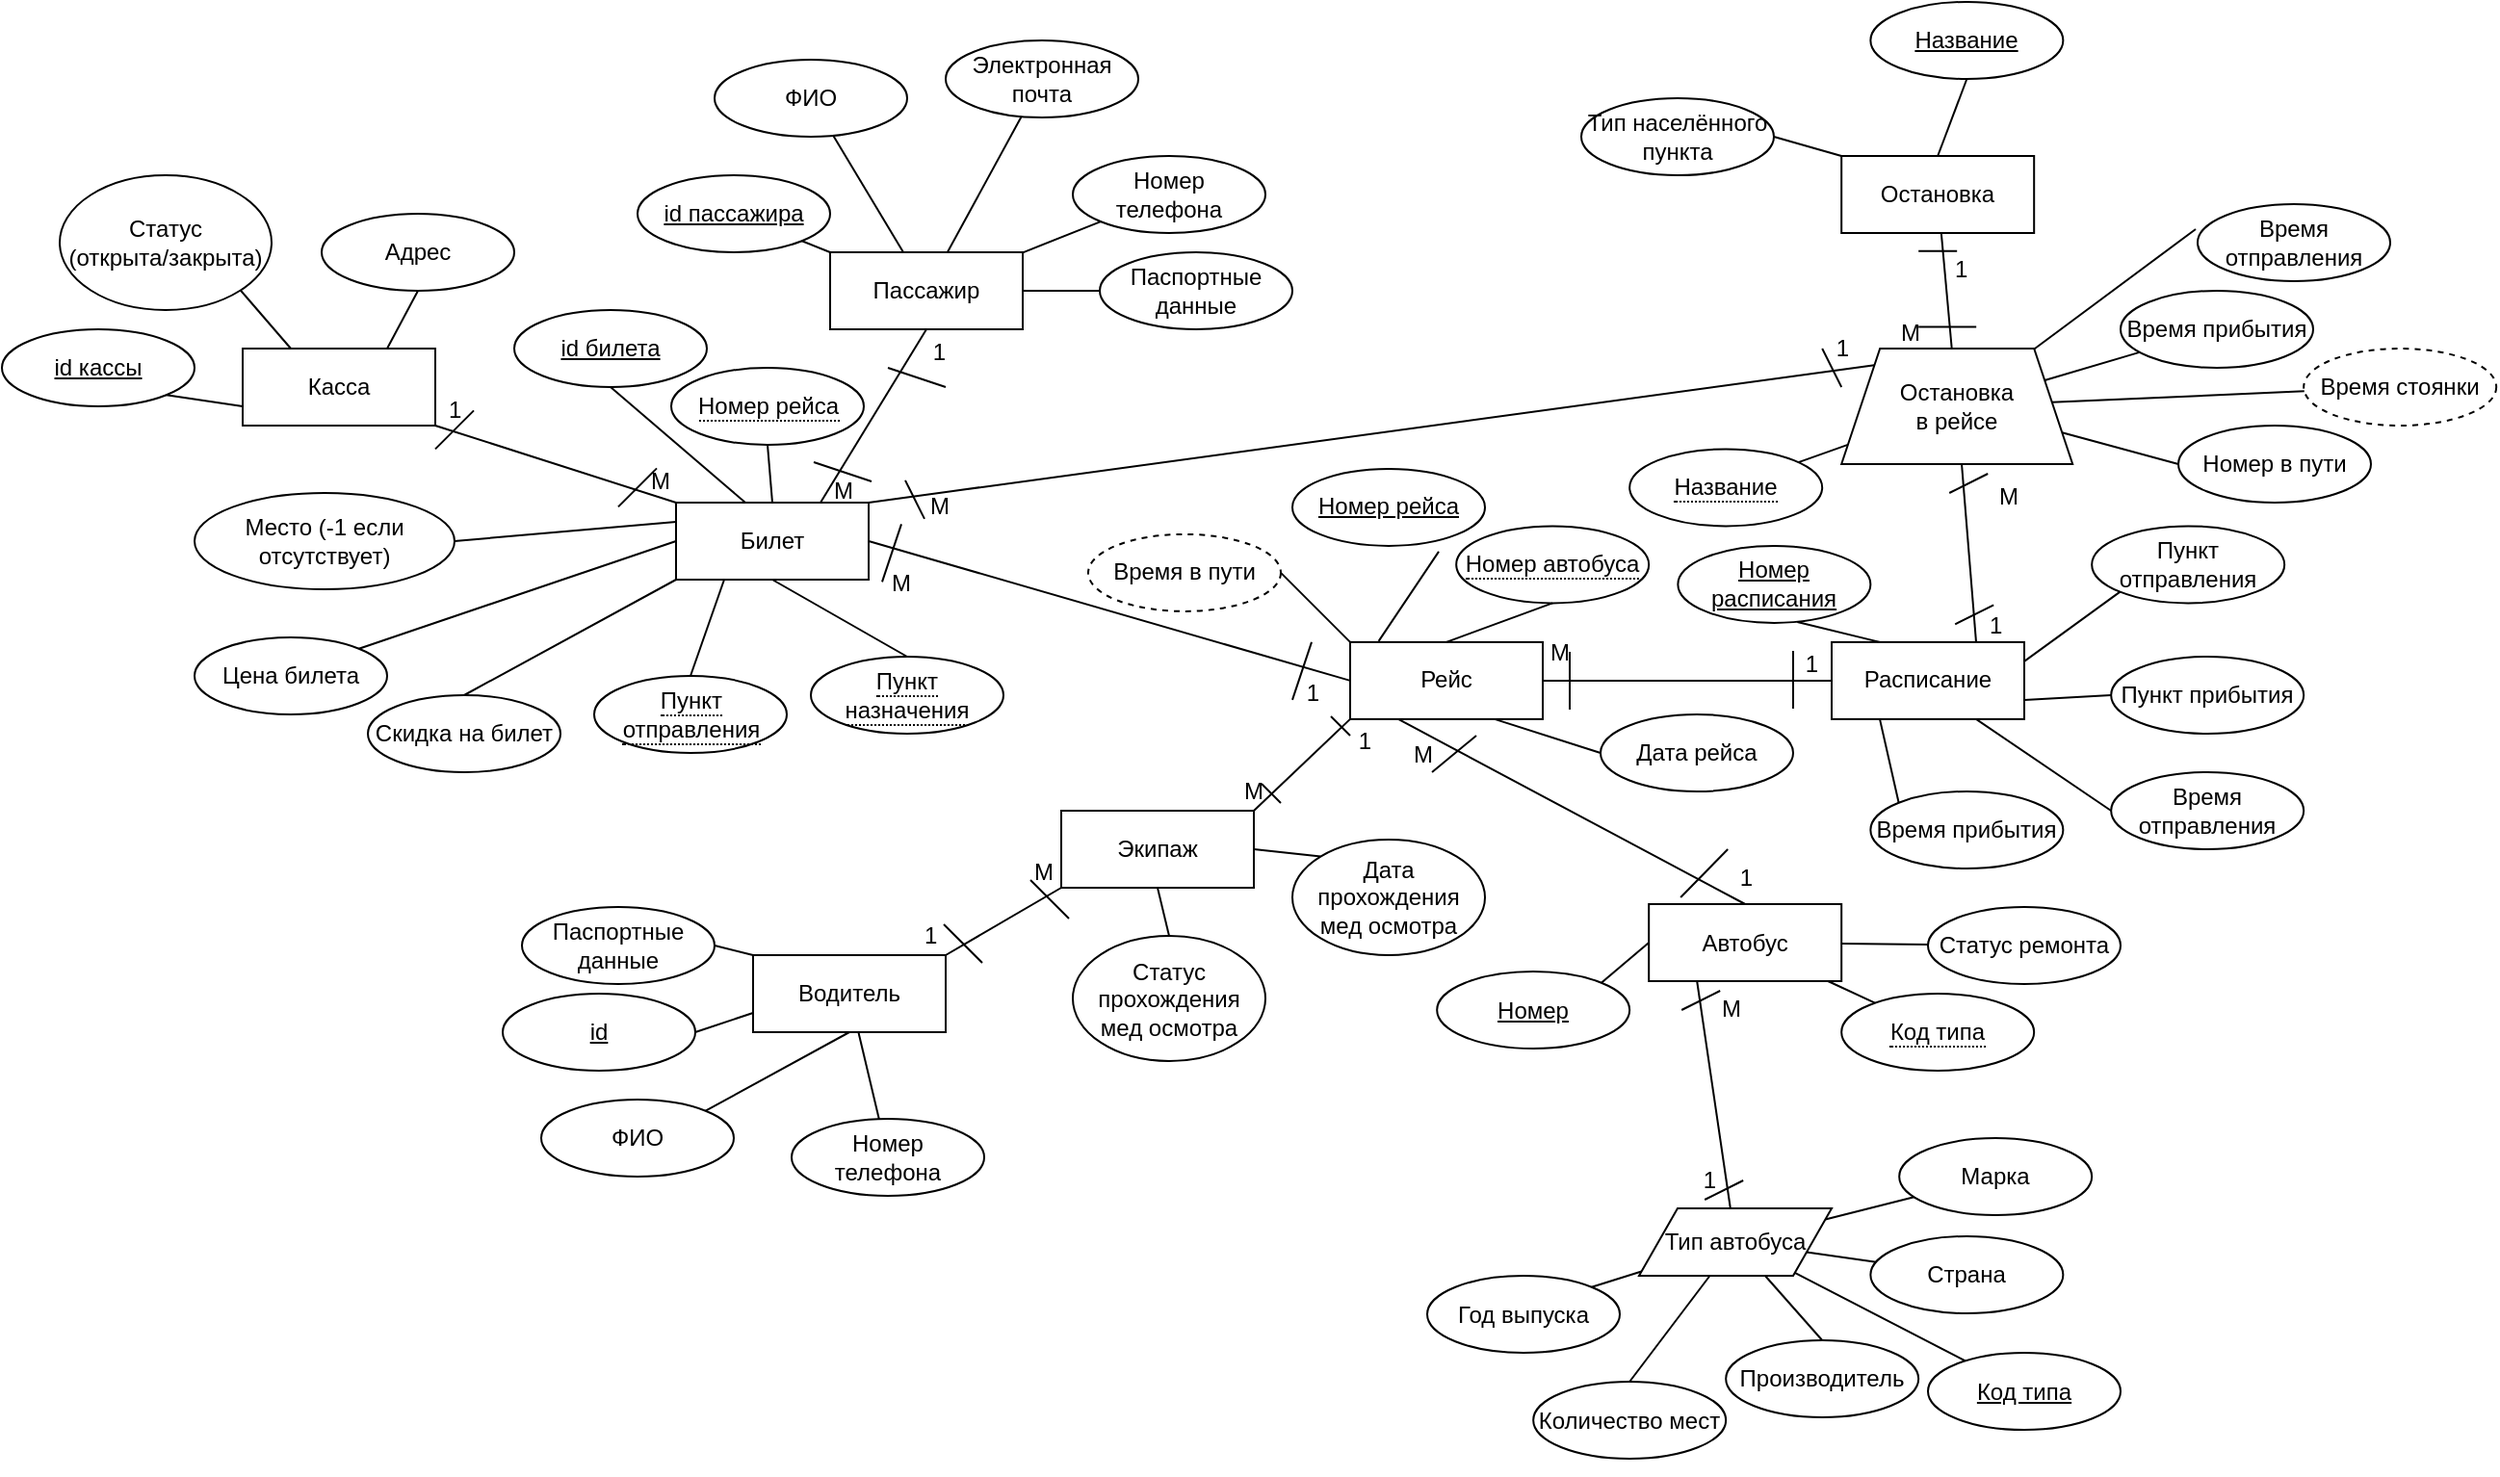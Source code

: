 <mxfile version="21.2.9" type="device">
  <diagram name="Seite-1" id="OzGhBwjPHXEpE4uDQIe7">
    <mxGraphModel dx="4742" dy="796" grid="1" gridSize="10" guides="1" tooltips="1" connect="1" arrows="1" fold="1" page="1" pageScale="1" pageWidth="1654" pageHeight="1169" math="0" shadow="0">
      <root>
        <mxCell id="PjvCAU72n0GWAYcy67eq-0" />
        <mxCell id="PjvCAU72n0GWAYcy67eq-1" parent="PjvCAU72n0GWAYcy67eq-0" />
        <mxCell id="PjvCAU72n0GWAYcy67eq-3" value="Остановка" style="whiteSpace=wrap;html=1;align=center;" parent="PjvCAU72n0GWAYcy67eq-1" vertex="1">
          <mxGeometry x="-2224.91" y="140" width="100" height="40" as="geometry" />
        </mxCell>
        <mxCell id="PjvCAU72n0GWAYcy67eq-4" value="Время прибытия" style="ellipse;whiteSpace=wrap;html=1;align=center;" parent="PjvCAU72n0GWAYcy67eq-1" vertex="1">
          <mxGeometry x="-2080" y="210" width="100" height="40" as="geometry" />
        </mxCell>
        <mxCell id="PjvCAU72n0GWAYcy67eq-5" value="Время отправления" style="ellipse;whiteSpace=wrap;html=1;align=center;" parent="PjvCAU72n0GWAYcy67eq-1" vertex="1">
          <mxGeometry x="-2040" y="165" width="100" height="40" as="geometry" />
        </mxCell>
        <mxCell id="PjvCAU72n0GWAYcy67eq-6" value="Время стоянки" style="ellipse;whiteSpace=wrap;html=1;align=center;dashed=1;" parent="PjvCAU72n0GWAYcy67eq-1" vertex="1">
          <mxGeometry x="-1984.91" y="240" width="100" height="40" as="geometry" />
        </mxCell>
        <mxCell id="PjvCAU72n0GWAYcy67eq-7" value="" style="endArrow=none;html=1;rounded=0;" parent="PjvCAU72n0GWAYcy67eq-1" source="BuwScDIy_j_6rId8vxl3-0" target="PjvCAU72n0GWAYcy67eq-6" edge="1">
          <mxGeometry relative="1" as="geometry">
            <mxPoint x="-1909.73" y="81" as="sourcePoint" />
            <mxPoint x="-1839.73" y="61" as="targetPoint" />
          </mxGeometry>
        </mxCell>
        <mxCell id="PjvCAU72n0GWAYcy67eq-8" value="" style="endArrow=none;html=1;rounded=0;" parent="PjvCAU72n0GWAYcy67eq-1" source="BuwScDIy_j_6rId8vxl3-0" target="PjvCAU72n0GWAYcy67eq-4" edge="1">
          <mxGeometry relative="1" as="geometry">
            <mxPoint x="-2089.73" y="96" as="sourcePoint" />
            <mxPoint x="-1939.73" y="106" as="targetPoint" />
          </mxGeometry>
        </mxCell>
        <mxCell id="PjvCAU72n0GWAYcy67eq-9" value="" style="endArrow=none;html=1;rounded=0;entryX=-0.01;entryY=0.325;entryDx=0;entryDy=0;entryPerimeter=0;" parent="PjvCAU72n0GWAYcy67eq-1" source="BuwScDIy_j_6rId8vxl3-0" target="PjvCAU72n0GWAYcy67eq-5" edge="1">
          <mxGeometry relative="1" as="geometry">
            <mxPoint x="-1979.73" y="41" as="sourcePoint" />
            <mxPoint x="-1819.73" y="41" as="targetPoint" />
          </mxGeometry>
        </mxCell>
        <mxCell id="PjvCAU72n0GWAYcy67eq-10" value="Тип населённого пункта" style="ellipse;whiteSpace=wrap;html=1;align=center;" parent="PjvCAU72n0GWAYcy67eq-1" vertex="1">
          <mxGeometry x="-2360" y="110" width="100" height="40" as="geometry" />
        </mxCell>
        <mxCell id="PjvCAU72n0GWAYcy67eq-11" value="Название" style="ellipse;whiteSpace=wrap;html=1;align=center;fontStyle=4;" parent="PjvCAU72n0GWAYcy67eq-1" vertex="1">
          <mxGeometry x="-2209.82" y="60" width="100" height="40" as="geometry" />
        </mxCell>
        <mxCell id="PjvCAU72n0GWAYcy67eq-12" value="" style="endArrow=none;html=1;rounded=0;exitX=0.5;exitY=1;exitDx=0;exitDy=0;entryX=0.5;entryY=0;entryDx=0;entryDy=0;" parent="PjvCAU72n0GWAYcy67eq-1" source="PjvCAU72n0GWAYcy67eq-11" target="PjvCAU72n0GWAYcy67eq-3" edge="1">
          <mxGeometry relative="1" as="geometry">
            <mxPoint x="-1979.73" y="31" as="sourcePoint" />
            <mxPoint x="-1989.73" y="61" as="targetPoint" />
          </mxGeometry>
        </mxCell>
        <mxCell id="PjvCAU72n0GWAYcy67eq-13" value="" style="endArrow=none;html=1;rounded=0;entryX=1;entryY=0.5;entryDx=0;entryDy=0;exitX=0;exitY=0;exitDx=0;exitDy=0;" parent="PjvCAU72n0GWAYcy67eq-1" source="PjvCAU72n0GWAYcy67eq-3" target="PjvCAU72n0GWAYcy67eq-10" edge="1">
          <mxGeometry relative="1" as="geometry">
            <mxPoint x="-1899.73" y="39" as="sourcePoint" />
            <mxPoint x="-1819.73" y="31" as="targetPoint" />
          </mxGeometry>
        </mxCell>
        <mxCell id="PjvCAU72n0GWAYcy67eq-14" value="Водитель" style="whiteSpace=wrap;html=1;align=center;" parent="PjvCAU72n0GWAYcy67eq-1" vertex="1">
          <mxGeometry x="-2790" y="555" width="100" height="40" as="geometry" />
        </mxCell>
        <mxCell id="PjvCAU72n0GWAYcy67eq-15" value="id" style="ellipse;whiteSpace=wrap;html=1;align=center;fontStyle=4;" parent="PjvCAU72n0GWAYcy67eq-1" vertex="1">
          <mxGeometry x="-2920" y="575" width="100" height="40" as="geometry" />
        </mxCell>
        <mxCell id="PjvCAU72n0GWAYcy67eq-16" value="Паспортные данные" style="ellipse;whiteSpace=wrap;html=1;align=center;" parent="PjvCAU72n0GWAYcy67eq-1" vertex="1">
          <mxGeometry x="-2910" y="530" width="100" height="40" as="geometry" />
        </mxCell>
        <mxCell id="PjvCAU72n0GWAYcy67eq-17" value="" style="endArrow=none;html=1;rounded=0;exitX=0;exitY=0.75;exitDx=0;exitDy=0;entryX=1;entryY=0.5;entryDx=0;entryDy=0;" parent="PjvCAU72n0GWAYcy67eq-1" source="PjvCAU72n0GWAYcy67eq-14" target="PjvCAU72n0GWAYcy67eq-15" edge="1">
          <mxGeometry relative="1" as="geometry">
            <mxPoint x="-2629" y="580" as="sourcePoint" />
            <mxPoint x="-2793.832" y="756.217" as="targetPoint" />
          </mxGeometry>
        </mxCell>
        <mxCell id="PjvCAU72n0GWAYcy67eq-18" value="" style="endArrow=none;html=1;rounded=0;exitX=0;exitY=0;exitDx=0;exitDy=0;entryX=1;entryY=0.5;entryDx=0;entryDy=0;" parent="PjvCAU72n0GWAYcy67eq-1" source="PjvCAU72n0GWAYcy67eq-14" target="PjvCAU72n0GWAYcy67eq-16" edge="1">
          <mxGeometry relative="1" as="geometry">
            <mxPoint x="-2629" y="580" as="sourcePoint" />
            <mxPoint x="-2469" y="580" as="targetPoint" />
          </mxGeometry>
        </mxCell>
        <mxCell id="PjvCAU72n0GWAYcy67eq-19" value="Автобус" style="whiteSpace=wrap;html=1;align=center;" parent="PjvCAU72n0GWAYcy67eq-1" vertex="1">
          <mxGeometry x="-2324.91" y="528.5" width="100" height="40" as="geometry" />
        </mxCell>
        <mxCell id="PjvCAU72n0GWAYcy67eq-20" value="Номер" style="ellipse;whiteSpace=wrap;html=1;align=center;fontStyle=4;" parent="PjvCAU72n0GWAYcy67eq-1" vertex="1">
          <mxGeometry x="-2434.91" y="563.5" width="100" height="40" as="geometry" />
        </mxCell>
        <mxCell id="PjvCAU72n0GWAYcy67eq-22" value="Количество мест" style="ellipse;whiteSpace=wrap;html=1;align=center;" parent="PjvCAU72n0GWAYcy67eq-1" vertex="1">
          <mxGeometry x="-2384.91" y="776.5" width="100" height="40" as="geometry" />
        </mxCell>
        <mxCell id="PjvCAU72n0GWAYcy67eq-23" value="Производитель" style="ellipse;whiteSpace=wrap;html=1;align=center;" parent="PjvCAU72n0GWAYcy67eq-1" vertex="1">
          <mxGeometry x="-2284.91" y="755" width="100" height="40" as="geometry" />
        </mxCell>
        <mxCell id="PjvCAU72n0GWAYcy67eq-24" value="Страна" style="ellipse;whiteSpace=wrap;html=1;align=center;" parent="PjvCAU72n0GWAYcy67eq-1" vertex="1">
          <mxGeometry x="-2209.82" y="701" width="100" height="40" as="geometry" />
        </mxCell>
        <mxCell id="PjvCAU72n0GWAYcy67eq-25" value="Год выпуска" style="ellipse;whiteSpace=wrap;html=1;align=center;" parent="PjvCAU72n0GWAYcy67eq-1" vertex="1">
          <mxGeometry x="-2440" y="721.5" width="100" height="40" as="geometry" />
        </mxCell>
        <mxCell id="PjvCAU72n0GWAYcy67eq-26" value="" style="endArrow=none;html=1;rounded=0;entryX=1;entryY=0;entryDx=0;entryDy=0;" parent="PjvCAU72n0GWAYcy67eq-1" source="BuwScDIy_j_6rId8vxl3-11" target="PjvCAU72n0GWAYcy67eq-25" edge="1">
          <mxGeometry relative="1" as="geometry">
            <mxPoint x="-2074.5" y="408.6" as="sourcePoint" />
            <mxPoint x="-1914.5" y="408.6" as="targetPoint" />
          </mxGeometry>
        </mxCell>
        <mxCell id="PjvCAU72n0GWAYcy67eq-27" value="" style="endArrow=none;html=1;rounded=0;exitX=1;exitY=0;exitDx=0;exitDy=0;entryX=0;entryY=0.5;entryDx=0;entryDy=0;" parent="PjvCAU72n0GWAYcy67eq-1" source="PjvCAU72n0GWAYcy67eq-20" target="PjvCAU72n0GWAYcy67eq-19" edge="1">
          <mxGeometry relative="1" as="geometry">
            <mxPoint x="-2229.41" y="412.1" as="sourcePoint" />
            <mxPoint x="-2069.41" y="412.1" as="targetPoint" />
          </mxGeometry>
        </mxCell>
        <mxCell id="PjvCAU72n0GWAYcy67eq-28" value="" style="endArrow=none;html=1;rounded=0;" parent="PjvCAU72n0GWAYcy67eq-1" source="BuwScDIy_j_6rId8vxl3-11" target="PjvCAU72n0GWAYcy67eq-24" edge="1">
          <mxGeometry relative="1" as="geometry">
            <mxPoint x="-2074.5" y="408.6" as="sourcePoint" />
            <mxPoint x="-1914.5" y="408.6" as="targetPoint" />
          </mxGeometry>
        </mxCell>
        <mxCell id="PjvCAU72n0GWAYcy67eq-30" value="" style="endArrow=none;html=1;rounded=0;entryX=0.5;entryY=0;entryDx=0;entryDy=0;" parent="PjvCAU72n0GWAYcy67eq-1" source="BuwScDIy_j_6rId8vxl3-11" target="PjvCAU72n0GWAYcy67eq-22" edge="1">
          <mxGeometry relative="1" as="geometry">
            <mxPoint x="-2074.5" y="408.6" as="sourcePoint" />
            <mxPoint x="-1914.5" y="408.6" as="targetPoint" />
          </mxGeometry>
        </mxCell>
        <mxCell id="PjvCAU72n0GWAYcy67eq-31" value="" style="endArrow=none;html=1;rounded=0;exitX=0.5;exitY=0;exitDx=0;exitDy=0;" parent="PjvCAU72n0GWAYcy67eq-1" source="PjvCAU72n0GWAYcy67eq-23" target="BuwScDIy_j_6rId8vxl3-11" edge="1">
          <mxGeometry relative="1" as="geometry">
            <mxPoint x="-2074.5" y="408.6" as="sourcePoint" />
            <mxPoint x="-1914.5" y="408.6" as="targetPoint" />
          </mxGeometry>
        </mxCell>
        <mxCell id="PjvCAU72n0GWAYcy67eq-32" value="Касса" style="whiteSpace=wrap;html=1;align=center;" parent="PjvCAU72n0GWAYcy67eq-1" vertex="1">
          <mxGeometry x="-3055" y="240" width="100" height="40" as="geometry" />
        </mxCell>
        <mxCell id="PjvCAU72n0GWAYcy67eq-33" value="Пассажир" style="whiteSpace=wrap;html=1;align=center;" parent="PjvCAU72n0GWAYcy67eq-1" vertex="1">
          <mxGeometry x="-2750" y="190" width="100" height="40" as="geometry" />
        </mxCell>
        <mxCell id="PjvCAU72n0GWAYcy67eq-34" value="Место (-1 если отсутствует)" style="ellipse;whiteSpace=wrap;html=1;align=center;" parent="PjvCAU72n0GWAYcy67eq-1" vertex="1">
          <mxGeometry x="-3080" y="315" width="135" height="50" as="geometry" />
        </mxCell>
        <mxCell id="PjvCAU72n0GWAYcy67eq-35" value="Билет" style="whiteSpace=wrap;html=1;align=center;" parent="PjvCAU72n0GWAYcy67eq-1" vertex="1">
          <mxGeometry x="-2830" y="320" width="100" height="40" as="geometry" />
        </mxCell>
        <mxCell id="PjvCAU72n0GWAYcy67eq-36" value="" style="endArrow=none;html=1;rounded=0;exitX=1;exitY=0.5;exitDx=0;exitDy=0;entryX=0;entryY=0.25;entryDx=0;entryDy=0;" parent="PjvCAU72n0GWAYcy67eq-1" source="PjvCAU72n0GWAYcy67eq-34" target="PjvCAU72n0GWAYcy67eq-35" edge="1">
          <mxGeometry relative="1" as="geometry">
            <mxPoint x="-2740" y="310" as="sourcePoint" />
            <mxPoint x="-2580" y="310" as="targetPoint" />
          </mxGeometry>
        </mxCell>
        <mxCell id="PjvCAU72n0GWAYcy67eq-37" value="" style="endArrow=none;html=1;rounded=0;exitX=1;exitY=0;exitDx=0;exitDy=0;entryX=0;entryY=0.5;entryDx=0;entryDy=0;" parent="PjvCAU72n0GWAYcy67eq-1" source="PjvCAU72n0GWAYcy67eq-92" target="PjvCAU72n0GWAYcy67eq-35" edge="1">
          <mxGeometry relative="1" as="geometry">
            <mxPoint x="-2960" y="390" as="sourcePoint" />
            <mxPoint x="-2850" y="360" as="targetPoint" />
          </mxGeometry>
        </mxCell>
        <mxCell id="PjvCAU72n0GWAYcy67eq-40" value="" style="endArrow=none;html=1;rounded=0;exitX=0.5;exitY=0;exitDx=0;exitDy=0;entryX=0.25;entryY=1;entryDx=0;entryDy=0;" parent="PjvCAU72n0GWAYcy67eq-1" source="X4wnV5kDYnMF4TfQep7v-39" target="PjvCAU72n0GWAYcy67eq-35" edge="1">
          <mxGeometry relative="1" as="geometry">
            <mxPoint x="-2810" y="390" as="sourcePoint" />
            <mxPoint x="-2580" y="300" as="targetPoint" />
          </mxGeometry>
        </mxCell>
        <mxCell id="PjvCAU72n0GWAYcy67eq-41" value="" style="endArrow=none;html=1;rounded=0;exitX=0.5;exitY=1;exitDx=0;exitDy=0;entryX=0.5;entryY=0;entryDx=0;entryDy=0;" parent="PjvCAU72n0GWAYcy67eq-1" source="PjvCAU72n0GWAYcy67eq-35" target="X4wnV5kDYnMF4TfQep7v-38" edge="1">
          <mxGeometry relative="1" as="geometry">
            <mxPoint x="-2740" y="300" as="sourcePoint" />
            <mxPoint x="-2740" y="430" as="targetPoint" />
          </mxGeometry>
        </mxCell>
        <mxCell id="PjvCAU72n0GWAYcy67eq-42" value="&lt;span style=&quot;border-bottom: 1px dotted&quot;&gt;Номер рейса&lt;/span&gt;" style="ellipse;whiteSpace=wrap;html=1;align=center;" parent="PjvCAU72n0GWAYcy67eq-1" vertex="1">
          <mxGeometry x="-2832.5" y="250" width="100" height="40" as="geometry" />
        </mxCell>
        <mxCell id="PjvCAU72n0GWAYcy67eq-43" value="" style="endArrow=none;html=1;rounded=0;exitX=0.5;exitY=1;exitDx=0;exitDy=0;entryX=0.5;entryY=0;entryDx=0;entryDy=0;" parent="PjvCAU72n0GWAYcy67eq-1" source="PjvCAU72n0GWAYcy67eq-42" target="PjvCAU72n0GWAYcy67eq-35" edge="1">
          <mxGeometry relative="1" as="geometry">
            <mxPoint x="-2740" y="300" as="sourcePoint" />
            <mxPoint x="-2580" y="300" as="targetPoint" />
          </mxGeometry>
        </mxCell>
        <mxCell id="PjvCAU72n0GWAYcy67eq-44" value="id билета" style="ellipse;whiteSpace=wrap;html=1;align=center;fontStyle=4;" parent="PjvCAU72n0GWAYcy67eq-1" vertex="1">
          <mxGeometry x="-2914" y="220" width="100" height="40" as="geometry" />
        </mxCell>
        <mxCell id="PjvCAU72n0GWAYcy67eq-45" value="" style="endArrow=none;html=1;rounded=0;exitX=0.5;exitY=1;exitDx=0;exitDy=0;entryX=0.36;entryY=0;entryDx=0;entryDy=0;entryPerimeter=0;" parent="PjvCAU72n0GWAYcy67eq-1" source="PjvCAU72n0GWAYcy67eq-44" target="PjvCAU72n0GWAYcy67eq-35" edge="1">
          <mxGeometry relative="1" as="geometry">
            <mxPoint x="-2740" y="300" as="sourcePoint" />
            <mxPoint x="-2580" y="300" as="targetPoint" />
          </mxGeometry>
        </mxCell>
        <mxCell id="PjvCAU72n0GWAYcy67eq-46" value="ФИО" style="ellipse;whiteSpace=wrap;html=1;align=center;" parent="PjvCAU72n0GWAYcy67eq-1" vertex="1">
          <mxGeometry x="-2810" y="90" width="100" height="40" as="geometry" />
        </mxCell>
        <mxCell id="PjvCAU72n0GWAYcy67eq-47" value="Паспортные данные" style="ellipse;whiteSpace=wrap;html=1;align=center;" parent="PjvCAU72n0GWAYcy67eq-1" vertex="1">
          <mxGeometry x="-2610" y="190" width="100" height="40" as="geometry" />
        </mxCell>
        <mxCell id="PjvCAU72n0GWAYcy67eq-48" value="" style="endArrow=none;html=1;rounded=0;" parent="PjvCAU72n0GWAYcy67eq-1" source="PjvCAU72n0GWAYcy67eq-46" target="PjvCAU72n0GWAYcy67eq-33" edge="1">
          <mxGeometry relative="1" as="geometry">
            <mxPoint x="-2592.5" y="340" as="sourcePoint" />
            <mxPoint x="-2432.5" y="340" as="targetPoint" />
          </mxGeometry>
        </mxCell>
        <mxCell id="PjvCAU72n0GWAYcy67eq-49" value="" style="endArrow=none;html=1;rounded=0;" parent="PjvCAU72n0GWAYcy67eq-1" source="PjvCAU72n0GWAYcy67eq-47" target="PjvCAU72n0GWAYcy67eq-33" edge="1">
          <mxGeometry relative="1" as="geometry">
            <mxPoint x="-2632.5" y="170" as="sourcePoint" />
            <mxPoint x="-2472.5" y="170" as="targetPoint" />
          </mxGeometry>
        </mxCell>
        <mxCell id="PjvCAU72n0GWAYcy67eq-50" value="" style="endArrow=none;html=1;rounded=0;" parent="PjvCAU72n0GWAYcy67eq-1" source="PjvCAU72n0GWAYcy67eq-51" target="PjvCAU72n0GWAYcy67eq-33" edge="1">
          <mxGeometry relative="1" as="geometry">
            <mxPoint x="-2642.5" y="40" as="sourcePoint" />
            <mxPoint x="-2482.5" y="40" as="targetPoint" />
          </mxGeometry>
        </mxCell>
        <mxCell id="PjvCAU72n0GWAYcy67eq-51" value="id пассажира" style="ellipse;whiteSpace=wrap;html=1;align=center;fontStyle=4;" parent="PjvCAU72n0GWAYcy67eq-1" vertex="1">
          <mxGeometry x="-2850" y="150" width="100" height="40" as="geometry" />
        </mxCell>
        <mxCell id="PjvCAU72n0GWAYcy67eq-52" value="id кассы" style="ellipse;whiteSpace=wrap;html=1;align=center;fontStyle=4;" parent="PjvCAU72n0GWAYcy67eq-1" vertex="1">
          <mxGeometry x="-3180" y="230" width="100" height="40" as="geometry" />
        </mxCell>
        <mxCell id="PjvCAU72n0GWAYcy67eq-53" value="Адрес" style="ellipse;whiteSpace=wrap;html=1;align=center;" parent="PjvCAU72n0GWAYcy67eq-1" vertex="1">
          <mxGeometry x="-3014" y="170" width="100" height="40" as="geometry" />
        </mxCell>
        <mxCell id="PjvCAU72n0GWAYcy67eq-54" value="" style="endArrow=none;html=1;rounded=0;entryX=0;entryY=0.75;entryDx=0;entryDy=0;exitX=1;exitY=1;exitDx=0;exitDy=0;" parent="PjvCAU72n0GWAYcy67eq-1" source="PjvCAU72n0GWAYcy67eq-52" target="PjvCAU72n0GWAYcy67eq-32" edge="1">
          <mxGeometry relative="1" as="geometry">
            <mxPoint x="-3370" y="370" as="sourcePoint" />
            <mxPoint x="-3210" y="370" as="targetPoint" />
          </mxGeometry>
        </mxCell>
        <mxCell id="PjvCAU72n0GWAYcy67eq-55" value="" style="endArrow=none;html=1;rounded=0;exitX=0.5;exitY=1;exitDx=0;exitDy=0;entryX=0.75;entryY=0;entryDx=0;entryDy=0;" parent="PjvCAU72n0GWAYcy67eq-1" source="PjvCAU72n0GWAYcy67eq-53" target="PjvCAU72n0GWAYcy67eq-32" edge="1">
          <mxGeometry relative="1" as="geometry">
            <mxPoint x="-3370" y="370" as="sourcePoint" />
            <mxPoint x="-3210" y="370" as="targetPoint" />
          </mxGeometry>
        </mxCell>
        <mxCell id="PjvCAU72n0GWAYcy67eq-56" value="Рейс" style="whiteSpace=wrap;html=1;align=center;" parent="PjvCAU72n0GWAYcy67eq-1" vertex="1">
          <mxGeometry x="-2480" y="392.44" width="100" height="40" as="geometry" />
        </mxCell>
        <mxCell id="PjvCAU72n0GWAYcy67eq-57" value="Номер рейса" style="ellipse;whiteSpace=wrap;html=1;align=center;fontStyle=4;" parent="PjvCAU72n0GWAYcy67eq-1" vertex="1">
          <mxGeometry x="-2510" y="302.44" width="100" height="40" as="geometry" />
        </mxCell>
        <mxCell id="PjvCAU72n0GWAYcy67eq-58" value="&lt;span style=&quot;border-bottom: 1px dotted&quot;&gt;Номер автобуса&lt;/span&gt;" style="ellipse;whiteSpace=wrap;html=1;align=center;" parent="PjvCAU72n0GWAYcy67eq-1" vertex="1">
          <mxGeometry x="-2424.91" y="332.19" width="100" height="40" as="geometry" />
        </mxCell>
        <mxCell id="PjvCAU72n0GWAYcy67eq-66" value="Время в пути" style="ellipse;whiteSpace=wrap;html=1;align=center;dashed=1;" parent="PjvCAU72n0GWAYcy67eq-1" vertex="1">
          <mxGeometry x="-2616" y="336.44" width="100" height="40" as="geometry" />
        </mxCell>
        <mxCell id="PjvCAU72n0GWAYcy67eq-67" value="" style="endArrow=none;html=1;rounded=0;entryX=0;entryY=0;entryDx=0;entryDy=0;exitX=1;exitY=0.5;exitDx=0;exitDy=0;" parent="PjvCAU72n0GWAYcy67eq-1" source="PjvCAU72n0GWAYcy67eq-66" target="PjvCAU72n0GWAYcy67eq-56" edge="1">
          <mxGeometry relative="1" as="geometry">
            <mxPoint x="-2570" y="442.44" as="sourcePoint" />
            <mxPoint x="-2410" y="442.44" as="targetPoint" />
          </mxGeometry>
        </mxCell>
        <mxCell id="PjvCAU72n0GWAYcy67eq-68" value="" style="endArrow=none;html=1;rounded=0;exitX=0.76;exitY=1.075;exitDx=0;exitDy=0;exitPerimeter=0;entryX=0.148;entryY=-0.012;entryDx=0;entryDy=0;entryPerimeter=0;" parent="PjvCAU72n0GWAYcy67eq-1" source="PjvCAU72n0GWAYcy67eq-57" target="PjvCAU72n0GWAYcy67eq-56" edge="1">
          <mxGeometry relative="1" as="geometry">
            <mxPoint x="-2570" y="442.44" as="sourcePoint" />
            <mxPoint x="-2480" y="392.44" as="targetPoint" />
          </mxGeometry>
        </mxCell>
        <mxCell id="PjvCAU72n0GWAYcy67eq-69" value="" style="endArrow=none;html=1;rounded=0;entryX=0.5;entryY=1;entryDx=0;entryDy=0;exitX=0.5;exitY=0;exitDx=0;exitDy=0;" parent="PjvCAU72n0GWAYcy67eq-1" source="PjvCAU72n0GWAYcy67eq-56" target="PjvCAU72n0GWAYcy67eq-58" edge="1">
          <mxGeometry relative="1" as="geometry">
            <mxPoint x="-2390" y="382.44" as="sourcePoint" />
            <mxPoint x="-2410" y="442.44" as="targetPoint" />
          </mxGeometry>
        </mxCell>
        <mxCell id="PjvCAU72n0GWAYcy67eq-77" value="" style="endArrow=none;html=1;rounded=0;exitX=0.75;exitY=0;exitDx=0;exitDy=0;entryX=0.5;entryY=1;entryDx=0;entryDy=0;" parent="PjvCAU72n0GWAYcy67eq-1" source="PjvCAU72n0GWAYcy67eq-35" target="PjvCAU72n0GWAYcy67eq-33" edge="1">
          <mxGeometry relative="1" as="geometry">
            <mxPoint x="-2690" y="360" as="sourcePoint" />
            <mxPoint x="-2660" y="270" as="targetPoint" />
          </mxGeometry>
        </mxCell>
        <mxCell id="PjvCAU72n0GWAYcy67eq-78" value="M" style="resizable=0;html=1;whiteSpace=wrap;align=left;verticalAlign=bottom;" parent="PjvCAU72n0GWAYcy67eq-77" connectable="0" vertex="1">
          <mxGeometry x="-1" relative="1" as="geometry">
            <mxPoint x="5" y="2" as="offset" />
          </mxGeometry>
        </mxCell>
        <mxCell id="PjvCAU72n0GWAYcy67eq-79" value="1" style="resizable=0;html=1;whiteSpace=wrap;align=right;verticalAlign=bottom;" parent="PjvCAU72n0GWAYcy67eq-77" connectable="0" vertex="1">
          <mxGeometry x="1" relative="1" as="geometry">
            <mxPoint x="11" y="21" as="offset" />
          </mxGeometry>
        </mxCell>
        <mxCell id="PjvCAU72n0GWAYcy67eq-80" value="" style="endArrow=none;html=1;rounded=0;" parent="PjvCAU72n0GWAYcy67eq-1" edge="1">
          <mxGeometry relative="1" as="geometry">
            <mxPoint x="-2720" y="250" as="sourcePoint" />
            <mxPoint x="-2690" y="260" as="targetPoint" />
          </mxGeometry>
        </mxCell>
        <mxCell id="PjvCAU72n0GWAYcy67eq-81" value="" style="endArrow=none;html=1;rounded=0;" parent="PjvCAU72n0GWAYcy67eq-1" edge="1">
          <mxGeometry relative="1" as="geometry">
            <mxPoint x="-2758.5" y="299" as="sourcePoint" />
            <mxPoint x="-2728.5" y="309" as="targetPoint" />
          </mxGeometry>
        </mxCell>
        <mxCell id="PjvCAU72n0GWAYcy67eq-82" value="" style="endArrow=none;html=1;rounded=0;entryX=0;entryY=0.5;entryDx=0;entryDy=0;exitX=1;exitY=0.5;exitDx=0;exitDy=0;" parent="PjvCAU72n0GWAYcy67eq-1" source="PjvCAU72n0GWAYcy67eq-35" target="PjvCAU72n0GWAYcy67eq-56" edge="1">
          <mxGeometry relative="1" as="geometry">
            <mxPoint x="-2580" y="410" as="sourcePoint" />
            <mxPoint x="-2420" y="410" as="targetPoint" />
          </mxGeometry>
        </mxCell>
        <mxCell id="PjvCAU72n0GWAYcy67eq-83" value="M" style="resizable=0;html=1;whiteSpace=wrap;align=left;verticalAlign=bottom;" parent="PjvCAU72n0GWAYcy67eq-82" connectable="0" vertex="1">
          <mxGeometry x="-1" relative="1" as="geometry">
            <mxPoint x="10" y="30" as="offset" />
          </mxGeometry>
        </mxCell>
        <mxCell id="PjvCAU72n0GWAYcy67eq-84" value="1" style="resizable=0;html=1;whiteSpace=wrap;align=right;verticalAlign=bottom;" parent="PjvCAU72n0GWAYcy67eq-82" connectable="0" vertex="1">
          <mxGeometry x="1" relative="1" as="geometry">
            <mxPoint x="-15" y="15" as="offset" />
          </mxGeometry>
        </mxCell>
        <mxCell id="PjvCAU72n0GWAYcy67eq-85" value="" style="endArrow=none;html=1;rounded=0;" parent="PjvCAU72n0GWAYcy67eq-1" edge="1">
          <mxGeometry relative="1" as="geometry">
            <mxPoint x="-2723" y="361.19" as="sourcePoint" />
            <mxPoint x="-2713" y="331.19" as="targetPoint" />
          </mxGeometry>
        </mxCell>
        <mxCell id="PjvCAU72n0GWAYcy67eq-86" value="" style="endArrow=none;html=1;rounded=0;" parent="PjvCAU72n0GWAYcy67eq-1" edge="1">
          <mxGeometry relative="1" as="geometry">
            <mxPoint x="-2510" y="422.44" as="sourcePoint" />
            <mxPoint x="-2500" y="392.44" as="targetPoint" />
          </mxGeometry>
        </mxCell>
        <mxCell id="PjvCAU72n0GWAYcy67eq-87" value="" style="endArrow=none;html=1;rounded=0;exitX=1;exitY=1;exitDx=0;exitDy=0;entryX=0;entryY=0;entryDx=0;entryDy=0;" parent="PjvCAU72n0GWAYcy67eq-1" source="PjvCAU72n0GWAYcy67eq-32" target="PjvCAU72n0GWAYcy67eq-35" edge="1">
          <mxGeometry relative="1" as="geometry">
            <mxPoint x="-2660" y="420" as="sourcePoint" />
            <mxPoint x="-2870" y="300" as="targetPoint" />
          </mxGeometry>
        </mxCell>
        <mxCell id="PjvCAU72n0GWAYcy67eq-88" value="1" style="resizable=0;html=1;whiteSpace=wrap;align=left;verticalAlign=bottom;" parent="PjvCAU72n0GWAYcy67eq-87" connectable="0" vertex="1">
          <mxGeometry x="-1" relative="1" as="geometry">
            <mxPoint x="5" as="offset" />
          </mxGeometry>
        </mxCell>
        <mxCell id="PjvCAU72n0GWAYcy67eq-89" value="M" style="resizable=0;html=1;whiteSpace=wrap;align=right;verticalAlign=bottom;" parent="PjvCAU72n0GWAYcy67eq-87" connectable="0" vertex="1">
          <mxGeometry x="1" relative="1" as="geometry">
            <mxPoint x="-1" y="-2" as="offset" />
          </mxGeometry>
        </mxCell>
        <mxCell id="PjvCAU72n0GWAYcy67eq-90" value="" style="endArrow=none;html=1;rounded=0;" parent="PjvCAU72n0GWAYcy67eq-1" edge="1">
          <mxGeometry relative="1" as="geometry">
            <mxPoint x="-2955" y="292.19" as="sourcePoint" />
            <mxPoint x="-2935" y="272.19" as="targetPoint" />
          </mxGeometry>
        </mxCell>
        <mxCell id="PjvCAU72n0GWAYcy67eq-91" value="" style="endArrow=none;html=1;rounded=0;" parent="PjvCAU72n0GWAYcy67eq-1" edge="1">
          <mxGeometry relative="1" as="geometry">
            <mxPoint x="-2860" y="322.19" as="sourcePoint" />
            <mxPoint x="-2840" y="302.19" as="targetPoint" />
          </mxGeometry>
        </mxCell>
        <mxCell id="PjvCAU72n0GWAYcy67eq-92" value="Цена билета" style="ellipse;whiteSpace=wrap;html=1;align=center;" parent="PjvCAU72n0GWAYcy67eq-1" vertex="1">
          <mxGeometry x="-3080" y="390" width="100" height="40" as="geometry" />
        </mxCell>
        <mxCell id="PjvCAU72n0GWAYcy67eq-93" value="Скидка на билет" style="ellipse;whiteSpace=wrap;html=1;align=center;" parent="PjvCAU72n0GWAYcy67eq-1" vertex="1">
          <mxGeometry x="-2990" y="420" width="100" height="40" as="geometry" />
        </mxCell>
        <mxCell id="PjvCAU72n0GWAYcy67eq-94" value="" style="endArrow=none;html=1;rounded=0;exitX=0.5;exitY=0;exitDx=0;exitDy=0;entryX=0;entryY=1;entryDx=0;entryDy=0;" parent="PjvCAU72n0GWAYcy67eq-1" source="PjvCAU72n0GWAYcy67eq-93" target="PjvCAU72n0GWAYcy67eq-35" edge="1">
          <mxGeometry relative="1" as="geometry">
            <mxPoint x="-2660" y="420" as="sourcePoint" />
            <mxPoint x="-2500" y="420" as="targetPoint" />
          </mxGeometry>
        </mxCell>
        <mxCell id="PjvCAU72n0GWAYcy67eq-95" value="Расписание" style="whiteSpace=wrap;html=1;align=center;" parent="PjvCAU72n0GWAYcy67eq-1" vertex="1">
          <mxGeometry x="-2230" y="392.44" width="100" height="40" as="geometry" />
        </mxCell>
        <mxCell id="PjvCAU72n0GWAYcy67eq-96" value="Номер расписания" style="ellipse;whiteSpace=wrap;html=1;align=center;fontStyle=4;" parent="PjvCAU72n0GWAYcy67eq-1" vertex="1">
          <mxGeometry x="-2309.82" y="342.44" width="100" height="40" as="geometry" />
        </mxCell>
        <mxCell id="PjvCAU72n0GWAYcy67eq-97" value="" style="endArrow=none;html=1;rounded=0;exitX=1;exitY=0.5;exitDx=0;exitDy=0;entryX=0;entryY=0.5;entryDx=0;entryDy=0;" parent="PjvCAU72n0GWAYcy67eq-1" source="PjvCAU72n0GWAYcy67eq-56" target="PjvCAU72n0GWAYcy67eq-95" edge="1">
          <mxGeometry relative="1" as="geometry">
            <mxPoint x="-2000" y="320" as="sourcePoint" />
            <mxPoint x="-1840" y="320" as="targetPoint" />
          </mxGeometry>
        </mxCell>
        <mxCell id="PjvCAU72n0GWAYcy67eq-98" value="M" style="resizable=0;html=1;whiteSpace=wrap;align=left;verticalAlign=bottom;" parent="PjvCAU72n0GWAYcy67eq-97" connectable="0" vertex="1">
          <mxGeometry x="-1" relative="1" as="geometry">
            <mxPoint x="2" y="-6" as="offset" />
          </mxGeometry>
        </mxCell>
        <mxCell id="PjvCAU72n0GWAYcy67eq-99" value="1" style="resizable=0;html=1;whiteSpace=wrap;align=right;verticalAlign=bottom;" parent="PjvCAU72n0GWAYcy67eq-97" connectable="0" vertex="1">
          <mxGeometry x="1" relative="1" as="geometry">
            <mxPoint x="-6" as="offset" />
          </mxGeometry>
        </mxCell>
        <mxCell id="PjvCAU72n0GWAYcy67eq-100" value="" style="endArrow=none;html=1;rounded=0;" parent="PjvCAU72n0GWAYcy67eq-1" edge="1">
          <mxGeometry relative="1" as="geometry">
            <mxPoint x="-2250" y="397" as="sourcePoint" />
            <mxPoint x="-2250" y="427" as="targetPoint" />
          </mxGeometry>
        </mxCell>
        <mxCell id="PjvCAU72n0GWAYcy67eq-101" value="" style="endArrow=none;html=1;rounded=0;" parent="PjvCAU72n0GWAYcy67eq-1" edge="1">
          <mxGeometry relative="1" as="geometry">
            <mxPoint x="-2366" y="397.44" as="sourcePoint" />
            <mxPoint x="-2366" y="427.44" as="targetPoint" />
          </mxGeometry>
        </mxCell>
        <mxCell id="PjvCAU72n0GWAYcy67eq-102" value="" style="endArrow=none;html=1;rounded=0;entryX=0.62;entryY=0.989;entryDx=0;entryDy=0;entryPerimeter=0;exitX=0.25;exitY=0;exitDx=0;exitDy=0;" parent="PjvCAU72n0GWAYcy67eq-1" source="PjvCAU72n0GWAYcy67eq-95" target="PjvCAU72n0GWAYcy67eq-96" edge="1">
          <mxGeometry relative="1" as="geometry">
            <mxPoint x="-2330" y="510" as="sourcePoint" />
            <mxPoint x="-2170" y="510" as="targetPoint" />
          </mxGeometry>
        </mxCell>
        <mxCell id="PjvCAU72n0GWAYcy67eq-103" value="Дата рейса" style="ellipse;whiteSpace=wrap;html=1;align=center;" parent="PjvCAU72n0GWAYcy67eq-1" vertex="1">
          <mxGeometry x="-2350" y="430" width="100" height="40" as="geometry" />
        </mxCell>
        <mxCell id="PjvCAU72n0GWAYcy67eq-105" value="Время отправления" style="ellipse;whiteSpace=wrap;html=1;align=center;" parent="PjvCAU72n0GWAYcy67eq-1" vertex="1">
          <mxGeometry x="-2084.91" y="460" width="100" height="40" as="geometry" />
        </mxCell>
        <mxCell id="PjvCAU72n0GWAYcy67eq-106" value="Время прибытия" style="ellipse;whiteSpace=wrap;html=1;align=center;" parent="PjvCAU72n0GWAYcy67eq-1" vertex="1">
          <mxGeometry x="-2209.82" y="470" width="100" height="40" as="geometry" />
        </mxCell>
        <mxCell id="PjvCAU72n0GWAYcy67eq-107" value="" style="endArrow=none;html=1;rounded=0;exitX=0.75;exitY=1;exitDx=0;exitDy=0;entryX=0;entryY=0.5;entryDx=0;entryDy=0;" parent="PjvCAU72n0GWAYcy67eq-1" source="PjvCAU72n0GWAYcy67eq-56" target="PjvCAU72n0GWAYcy67eq-103" edge="1">
          <mxGeometry relative="1" as="geometry">
            <mxPoint x="-2340" y="340" as="sourcePoint" />
            <mxPoint x="-2180" y="340" as="targetPoint" />
          </mxGeometry>
        </mxCell>
        <mxCell id="PjvCAU72n0GWAYcy67eq-108" value="" style="endArrow=none;html=1;rounded=0;entryX=0;entryY=0.5;entryDx=0;entryDy=0;exitX=0.75;exitY=1;exitDx=0;exitDy=0;" parent="PjvCAU72n0GWAYcy67eq-1" source="PjvCAU72n0GWAYcy67eq-95" target="PjvCAU72n0GWAYcy67eq-105" edge="1">
          <mxGeometry relative="1" as="geometry">
            <mxPoint x="-2340" y="340" as="sourcePoint" />
            <mxPoint x="-2180" y="340" as="targetPoint" />
          </mxGeometry>
        </mxCell>
        <mxCell id="PjvCAU72n0GWAYcy67eq-109" value="" style="endArrow=none;html=1;rounded=0;entryX=0;entryY=0;entryDx=0;entryDy=0;exitX=0.25;exitY=1;exitDx=0;exitDy=0;" parent="PjvCAU72n0GWAYcy67eq-1" source="PjvCAU72n0GWAYcy67eq-95" target="PjvCAU72n0GWAYcy67eq-106" edge="1">
          <mxGeometry relative="1" as="geometry">
            <mxPoint x="-2340" y="340" as="sourcePoint" />
            <mxPoint x="-2180" y="340" as="targetPoint" />
          </mxGeometry>
        </mxCell>
        <mxCell id="PjvCAU72n0GWAYcy67eq-127" value="" style="endArrow=none;html=1;rounded=0;entryX=0.5;entryY=0;entryDx=0;entryDy=0;exitX=0.25;exitY=1;exitDx=0;exitDy=0;" parent="PjvCAU72n0GWAYcy67eq-1" source="PjvCAU72n0GWAYcy67eq-56" target="PjvCAU72n0GWAYcy67eq-19" edge="1">
          <mxGeometry relative="1" as="geometry">
            <mxPoint x="-2510" y="540" as="sourcePoint" />
            <mxPoint x="-2350" y="540" as="targetPoint" />
          </mxGeometry>
        </mxCell>
        <mxCell id="PjvCAU72n0GWAYcy67eq-128" value="M" style="resizable=0;html=1;whiteSpace=wrap;align=left;verticalAlign=bottom;" parent="PjvCAU72n0GWAYcy67eq-127" connectable="0" vertex="1">
          <mxGeometry x="-1" relative="1" as="geometry">
            <mxPoint x="6" y="27" as="offset" />
          </mxGeometry>
        </mxCell>
        <mxCell id="PjvCAU72n0GWAYcy67eq-129" value="1" style="resizable=0;html=1;whiteSpace=wrap;align=right;verticalAlign=bottom;" parent="PjvCAU72n0GWAYcy67eq-127" connectable="0" vertex="1">
          <mxGeometry x="1" relative="1" as="geometry">
            <mxPoint x="6" y="-5" as="offset" />
          </mxGeometry>
        </mxCell>
        <mxCell id="PjvCAU72n0GWAYcy67eq-134" value="Экипаж" style="whiteSpace=wrap;html=1;align=center;" parent="PjvCAU72n0GWAYcy67eq-1" vertex="1">
          <mxGeometry x="-2630" y="480" width="100" height="40" as="geometry" />
        </mxCell>
        <mxCell id="PjvCAU72n0GWAYcy67eq-135" value="" style="endArrow=none;html=1;rounded=0;exitX=1;exitY=0;exitDx=0;exitDy=0;entryX=0;entryY=1;entryDx=0;entryDy=0;" parent="PjvCAU72n0GWAYcy67eq-1" source="PjvCAU72n0GWAYcy67eq-14" target="PjvCAU72n0GWAYcy67eq-134" edge="1">
          <mxGeometry relative="1" as="geometry">
            <mxPoint x="-2660" y="685" as="sourcePoint" />
            <mxPoint x="-2500" y="685" as="targetPoint" />
          </mxGeometry>
        </mxCell>
        <mxCell id="PjvCAU72n0GWAYcy67eq-136" value="1" style="resizable=0;html=1;whiteSpace=wrap;align=left;verticalAlign=bottom;" parent="PjvCAU72n0GWAYcy67eq-135" connectable="0" vertex="1">
          <mxGeometry x="-1" relative="1" as="geometry">
            <mxPoint x="-13" y="-2" as="offset" />
          </mxGeometry>
        </mxCell>
        <mxCell id="PjvCAU72n0GWAYcy67eq-137" value="M" style="resizable=0;html=1;whiteSpace=wrap;align=right;verticalAlign=bottom;" parent="PjvCAU72n0GWAYcy67eq-135" connectable="0" vertex="1">
          <mxGeometry x="1" relative="1" as="geometry">
            <mxPoint x="-3" y="1" as="offset" />
          </mxGeometry>
        </mxCell>
        <mxCell id="PjvCAU72n0GWAYcy67eq-138" value="" style="endArrow=none;html=1;rounded=0;exitX=1;exitY=0;exitDx=0;exitDy=0;entryX=0;entryY=1;entryDx=0;entryDy=0;" parent="PjvCAU72n0GWAYcy67eq-1" source="PjvCAU72n0GWAYcy67eq-134" target="PjvCAU72n0GWAYcy67eq-56" edge="1">
          <mxGeometry relative="1" as="geometry">
            <mxPoint x="-2610" y="590" as="sourcePoint" />
            <mxPoint x="-2450" y="590" as="targetPoint" />
          </mxGeometry>
        </mxCell>
        <mxCell id="PjvCAU72n0GWAYcy67eq-139" value="M" style="resizable=0;html=1;whiteSpace=wrap;align=left;verticalAlign=bottom;" parent="PjvCAU72n0GWAYcy67eq-138" connectable="0" vertex="1">
          <mxGeometry x="-1" relative="1" as="geometry">
            <mxPoint x="-7" y="-2" as="offset" />
          </mxGeometry>
        </mxCell>
        <mxCell id="PjvCAU72n0GWAYcy67eq-140" value="1" style="resizable=0;html=1;whiteSpace=wrap;align=right;verticalAlign=bottom;" parent="PjvCAU72n0GWAYcy67eq-138" connectable="0" vertex="1">
          <mxGeometry x="1" relative="1" as="geometry">
            <mxPoint x="13" y="20" as="offset" />
          </mxGeometry>
        </mxCell>
        <mxCell id="PjvCAU72n0GWAYcy67eq-141" value="" style="endArrow=none;html=1;rounded=0;" parent="PjvCAU72n0GWAYcy67eq-1" edge="1">
          <mxGeometry relative="1" as="geometry">
            <mxPoint x="-2526" y="466" as="sourcePoint" />
            <mxPoint x="-2516" y="476" as="targetPoint" />
          </mxGeometry>
        </mxCell>
        <mxCell id="PjvCAU72n0GWAYcy67eq-142" value="" style="endArrow=none;html=1;rounded=0;" parent="PjvCAU72n0GWAYcy67eq-1" edge="1">
          <mxGeometry relative="1" as="geometry">
            <mxPoint x="-2691" y="539" as="sourcePoint" />
            <mxPoint x="-2671" y="559" as="targetPoint" />
          </mxGeometry>
        </mxCell>
        <mxCell id="PjvCAU72n0GWAYcy67eq-143" value="" style="endArrow=none;html=1;rounded=0;" parent="PjvCAU72n0GWAYcy67eq-1" edge="1">
          <mxGeometry relative="1" as="geometry">
            <mxPoint x="-2646" y="516" as="sourcePoint" />
            <mxPoint x="-2626" y="536" as="targetPoint" />
          </mxGeometry>
        </mxCell>
        <mxCell id="PjvCAU72n0GWAYcy67eq-144" value="" style="endArrow=none;html=1;rounded=0;" parent="PjvCAU72n0GWAYcy67eq-1" edge="1">
          <mxGeometry relative="1" as="geometry">
            <mxPoint x="-2308.41" y="525" as="sourcePoint" />
            <mxPoint x="-2283.91" y="500" as="targetPoint" />
          </mxGeometry>
        </mxCell>
        <mxCell id="PjvCAU72n0GWAYcy67eq-145" value="" style="endArrow=none;html=1;rounded=0;" parent="PjvCAU72n0GWAYcy67eq-1" edge="1">
          <mxGeometry relative="1" as="geometry">
            <mxPoint x="-2437.5" y="460" as="sourcePoint" />
            <mxPoint x="-2414.5" y="441" as="targetPoint" />
          </mxGeometry>
        </mxCell>
        <mxCell id="PjvCAU72n0GWAYcy67eq-146" value="" style="endArrow=none;html=1;rounded=0;" parent="PjvCAU72n0GWAYcy67eq-1" edge="1">
          <mxGeometry relative="1" as="geometry">
            <mxPoint x="-2490" y="431" as="sourcePoint" />
            <mxPoint x="-2480" y="441" as="targetPoint" />
          </mxGeometry>
        </mxCell>
        <mxCell id="X4wnV5kDYnMF4TfQep7v-1" value="Пункт отправления" style="ellipse;whiteSpace=wrap;html=1;align=center;" parent="PjvCAU72n0GWAYcy67eq-1" vertex="1">
          <mxGeometry x="-2094.91" y="332.19" width="100" height="40" as="geometry" />
        </mxCell>
        <mxCell id="X4wnV5kDYnMF4TfQep7v-2" value="Пункт прибытия" style="ellipse;whiteSpace=wrap;html=1;align=center;" parent="PjvCAU72n0GWAYcy67eq-1" vertex="1">
          <mxGeometry x="-2084.91" y="400" width="100" height="40" as="geometry" />
        </mxCell>
        <mxCell id="X4wnV5kDYnMF4TfQep7v-4" value="" style="endArrow=none;html=1;rounded=0;exitX=1;exitY=0.25;exitDx=0;exitDy=0;entryX=0;entryY=1;entryDx=0;entryDy=0;" parent="PjvCAU72n0GWAYcy67eq-1" source="PjvCAU72n0GWAYcy67eq-95" target="X4wnV5kDYnMF4TfQep7v-1" edge="1">
          <mxGeometry relative="1" as="geometry">
            <mxPoint x="-2070" y="220" as="sourcePoint" />
            <mxPoint x="-1910" y="220" as="targetPoint" />
          </mxGeometry>
        </mxCell>
        <mxCell id="X4wnV5kDYnMF4TfQep7v-5" value="" style="endArrow=none;html=1;rounded=0;entryX=0;entryY=0.5;entryDx=0;entryDy=0;exitX=1;exitY=0.75;exitDx=0;exitDy=0;" parent="PjvCAU72n0GWAYcy67eq-1" source="PjvCAU72n0GWAYcy67eq-95" target="X4wnV5kDYnMF4TfQep7v-2" edge="1">
          <mxGeometry relative="1" as="geometry">
            <mxPoint x="-2240" y="240" as="sourcePoint" />
            <mxPoint x="-2080" y="240" as="targetPoint" />
          </mxGeometry>
        </mxCell>
        <mxCell id="X4wnV5kDYnMF4TfQep7v-10" value="" style="endArrow=none;html=1;rounded=0;exitX=1;exitY=0.75;exitDx=0;exitDy=0;entryX=0;entryY=0.5;entryDx=0;entryDy=0;" parent="PjvCAU72n0GWAYcy67eq-1" source="BuwScDIy_j_6rId8vxl3-0" target="X4wnV5kDYnMF4TfQep7v-11" edge="1">
          <mxGeometry relative="1" as="geometry">
            <mxPoint x="-2084.82" y="-5" as="sourcePoint" />
            <mxPoint x="-2119.82" y="115.8" as="targetPoint" />
          </mxGeometry>
        </mxCell>
        <mxCell id="X4wnV5kDYnMF4TfQep7v-11" value="Номер в пути" style="ellipse;whiteSpace=wrap;html=1;align=center;" parent="PjvCAU72n0GWAYcy67eq-1" vertex="1">
          <mxGeometry x="-2050" y="280" width="100" height="40" as="geometry" />
        </mxCell>
        <mxCell id="X4wnV5kDYnMF4TfQep7v-15" value="" style="endArrow=none;html=1;rounded=0;exitX=0.75;exitY=0;exitDx=0;exitDy=0;" parent="PjvCAU72n0GWAYcy67eq-1" source="PjvCAU72n0GWAYcy67eq-95" target="BuwScDIy_j_6rId8vxl3-0" edge="1">
          <mxGeometry relative="1" as="geometry">
            <mxPoint x="-2180" y="180" as="sourcePoint" />
            <mxPoint x="-2190" y="480" as="targetPoint" />
          </mxGeometry>
        </mxCell>
        <mxCell id="X4wnV5kDYnMF4TfQep7v-16" value="1" style="resizable=0;html=1;whiteSpace=wrap;align=left;verticalAlign=bottom;" parent="X4wnV5kDYnMF4TfQep7v-15" connectable="0" vertex="1">
          <mxGeometry x="-1" relative="1" as="geometry">
            <mxPoint x="5" as="offset" />
          </mxGeometry>
        </mxCell>
        <mxCell id="X4wnV5kDYnMF4TfQep7v-17" value="M" style="resizable=0;html=1;whiteSpace=wrap;align=right;verticalAlign=bottom;" parent="X4wnV5kDYnMF4TfQep7v-15" connectable="0" vertex="1">
          <mxGeometry x="1" relative="1" as="geometry">
            <mxPoint x="31" y="25" as="offset" />
          </mxGeometry>
        </mxCell>
        <mxCell id="X4wnV5kDYnMF4TfQep7v-18" value="" style="endArrow=none;html=1;rounded=0;" parent="PjvCAU72n0GWAYcy67eq-1" edge="1">
          <mxGeometry relative="1" as="geometry">
            <mxPoint x="-2168.91" y="315" as="sourcePoint" />
            <mxPoint x="-2148.91" y="305" as="targetPoint" />
          </mxGeometry>
        </mxCell>
        <mxCell id="X4wnV5kDYnMF4TfQep7v-19" value="" style="endArrow=none;html=1;rounded=0;" parent="PjvCAU72n0GWAYcy67eq-1" edge="1">
          <mxGeometry relative="1" as="geometry">
            <mxPoint x="-2165.91" y="383.19" as="sourcePoint" />
            <mxPoint x="-2145.91" y="373.19" as="targetPoint" />
          </mxGeometry>
        </mxCell>
        <mxCell id="X4wnV5kDYnMF4TfQep7v-20" value="ФИО" style="ellipse;whiteSpace=wrap;html=1;align=center;" parent="PjvCAU72n0GWAYcy67eq-1" vertex="1">
          <mxGeometry x="-2900" y="630" width="100" height="40" as="geometry" />
        </mxCell>
        <mxCell id="X4wnV5kDYnMF4TfQep7v-22" value="" style="endArrow=none;html=1;rounded=0;entryX=0.5;entryY=1;entryDx=0;entryDy=0;exitX=1;exitY=0;exitDx=0;exitDy=0;" parent="PjvCAU72n0GWAYcy67eq-1" source="X4wnV5kDYnMF4TfQep7v-20" target="PjvCAU72n0GWAYcy67eq-14" edge="1">
          <mxGeometry relative="1" as="geometry">
            <mxPoint x="-3020" y="580" as="sourcePoint" />
            <mxPoint x="-2860" y="580" as="targetPoint" />
          </mxGeometry>
        </mxCell>
        <mxCell id="X4wnV5kDYnMF4TfQep7v-23" value="Статус прохождения мед осмотра" style="ellipse;whiteSpace=wrap;html=1;align=center;" parent="PjvCAU72n0GWAYcy67eq-1" vertex="1">
          <mxGeometry x="-2624" y="545" width="100" height="65" as="geometry" />
        </mxCell>
        <mxCell id="X4wnV5kDYnMF4TfQep7v-24" value="Дата прохождения мед осмотра" style="ellipse;whiteSpace=wrap;html=1;align=center;" parent="PjvCAU72n0GWAYcy67eq-1" vertex="1">
          <mxGeometry x="-2510" y="495" width="100" height="60" as="geometry" />
        </mxCell>
        <mxCell id="X4wnV5kDYnMF4TfQep7v-26" value="" style="endArrow=none;html=1;rounded=0;entryX=0.5;entryY=0;entryDx=0;entryDy=0;exitX=0.5;exitY=1;exitDx=0;exitDy=0;" parent="PjvCAU72n0GWAYcy67eq-1" source="PjvCAU72n0GWAYcy67eq-134" target="X4wnV5kDYnMF4TfQep7v-23" edge="1">
          <mxGeometry relative="1" as="geometry">
            <mxPoint x="-2490" y="520" as="sourcePoint" />
            <mxPoint x="-2330" y="520" as="targetPoint" />
          </mxGeometry>
        </mxCell>
        <mxCell id="X4wnV5kDYnMF4TfQep7v-27" value="" style="endArrow=none;html=1;rounded=0;entryX=0;entryY=0;entryDx=0;entryDy=0;exitX=1;exitY=0.5;exitDx=0;exitDy=0;" parent="PjvCAU72n0GWAYcy67eq-1" source="PjvCAU72n0GWAYcy67eq-134" target="X4wnV5kDYnMF4TfQep7v-24" edge="1">
          <mxGeometry relative="1" as="geometry">
            <mxPoint x="-2490" y="520" as="sourcePoint" />
            <mxPoint x="-2330" y="520" as="targetPoint" />
          </mxGeometry>
        </mxCell>
        <mxCell id="X4wnV5kDYnMF4TfQep7v-29" value="" style="endArrow=none;html=1;rounded=0;exitX=0.25;exitY=1;exitDx=0;exitDy=0;" parent="PjvCAU72n0GWAYcy67eq-1" source="PjvCAU72n0GWAYcy67eq-19" target="BuwScDIy_j_6rId8vxl3-11" edge="1">
          <mxGeometry relative="1" as="geometry">
            <mxPoint x="-2664.91" y="748.5" as="sourcePoint" />
            <mxPoint x="-2285" y="638.5" as="targetPoint" />
          </mxGeometry>
        </mxCell>
        <mxCell id="X4wnV5kDYnMF4TfQep7v-30" value="M" style="resizable=0;html=1;whiteSpace=wrap;align=left;verticalAlign=bottom;" parent="X4wnV5kDYnMF4TfQep7v-29" connectable="0" vertex="1">
          <mxGeometry x="-1" relative="1" as="geometry">
            <mxPoint x="11" y="23" as="offset" />
          </mxGeometry>
        </mxCell>
        <mxCell id="X4wnV5kDYnMF4TfQep7v-31" value="1" style="resizable=0;html=1;whiteSpace=wrap;align=right;verticalAlign=bottom;" parent="X4wnV5kDYnMF4TfQep7v-29" connectable="0" vertex="1">
          <mxGeometry x="1" relative="1" as="geometry">
            <mxPoint x="-6" y="-6" as="offset" />
          </mxGeometry>
        </mxCell>
        <mxCell id="X4wnV5kDYnMF4TfQep7v-32" value="" style="endArrow=none;html=1;rounded=0;" parent="PjvCAU72n0GWAYcy67eq-1" edge="1">
          <mxGeometry relative="1" as="geometry">
            <mxPoint x="-2307.91" y="583.5" as="sourcePoint" />
            <mxPoint x="-2287.91" y="573.5" as="targetPoint" />
          </mxGeometry>
        </mxCell>
        <mxCell id="X4wnV5kDYnMF4TfQep7v-33" value="" style="endArrow=none;html=1;rounded=0;" parent="PjvCAU72n0GWAYcy67eq-1" edge="1">
          <mxGeometry relative="1" as="geometry">
            <mxPoint x="-2295.91" y="682" as="sourcePoint" />
            <mxPoint x="-2275.91" y="672" as="targetPoint" />
          </mxGeometry>
        </mxCell>
        <mxCell id="X4wnV5kDYnMF4TfQep7v-35" value="Статус&lt;br&gt;(открыта/закрыта)" style="ellipse;whiteSpace=wrap;html=1;align=center;" parent="PjvCAU72n0GWAYcy67eq-1" vertex="1">
          <mxGeometry x="-3150" y="150" width="110" height="70" as="geometry" />
        </mxCell>
        <mxCell id="X4wnV5kDYnMF4TfQep7v-36" value="" style="endArrow=none;html=1;rounded=0;exitX=1;exitY=1;exitDx=0;exitDy=0;entryX=0.25;entryY=0;entryDx=0;entryDy=0;" parent="PjvCAU72n0GWAYcy67eq-1" source="X4wnV5kDYnMF4TfQep7v-35" target="PjvCAU72n0GWAYcy67eq-32" edge="1">
          <mxGeometry relative="1" as="geometry">
            <mxPoint x="-2700" y="320" as="sourcePoint" />
            <mxPoint x="-2540" y="320" as="targetPoint" />
          </mxGeometry>
        </mxCell>
        <mxCell id="X4wnV5kDYnMF4TfQep7v-38" value="&lt;span style=&quot;border-bottom: 1px dotted&quot;&gt;Пункт назначения&lt;/span&gt;" style="ellipse;whiteSpace=wrap;html=1;align=center;" parent="PjvCAU72n0GWAYcy67eq-1" vertex="1">
          <mxGeometry x="-2760" y="400" width="100" height="40" as="geometry" />
        </mxCell>
        <mxCell id="X4wnV5kDYnMF4TfQep7v-39" value="&lt;span style=&quot;border-bottom: 1px dotted&quot;&gt;Пункт отправления&lt;/span&gt;" style="ellipse;whiteSpace=wrap;html=1;align=center;" parent="PjvCAU72n0GWAYcy67eq-1" vertex="1">
          <mxGeometry x="-2872.5" y="410" width="100" height="40" as="geometry" />
        </mxCell>
        <mxCell id="BuwScDIy_j_6rId8vxl3-0" value="Остановка &lt;br&gt;в рейсе" style="shape=trapezoid;perimeter=trapezoidPerimeter;whiteSpace=wrap;html=1;fixedSize=1;" parent="PjvCAU72n0GWAYcy67eq-1" vertex="1">
          <mxGeometry x="-2224.91" y="240" width="120" height="60" as="geometry" />
        </mxCell>
        <mxCell id="BuwScDIy_j_6rId8vxl3-2" value="" style="endArrow=none;html=1;rounded=0;" parent="PjvCAU72n0GWAYcy67eq-1" source="BuwScDIy_j_6rId8vxl3-4" target="BuwScDIy_j_6rId8vxl3-0" edge="1">
          <mxGeometry relative="1" as="geometry">
            <mxPoint x="-2250" y="270" as="sourcePoint" />
            <mxPoint x="-2960" y="580" as="targetPoint" />
          </mxGeometry>
        </mxCell>
        <mxCell id="BuwScDIy_j_6rId8vxl3-4" value="&lt;span style=&quot;border-bottom: 1px dotted&quot;&gt;Название&lt;/span&gt;" style="ellipse;whiteSpace=wrap;html=1;align=center;" parent="PjvCAU72n0GWAYcy67eq-1" vertex="1">
          <mxGeometry x="-2334.91" y="292.19" width="100" height="40" as="geometry" />
        </mxCell>
        <mxCell id="BuwScDIy_j_6rId8vxl3-5" value="" style="endArrow=none;html=1;rounded=0;" parent="PjvCAU72n0GWAYcy67eq-1" source="PjvCAU72n0GWAYcy67eq-3" target="BuwScDIy_j_6rId8vxl3-0" edge="1">
          <mxGeometry relative="1" as="geometry">
            <mxPoint x="-2550" y="70" as="sourcePoint" />
            <mxPoint x="-2390" y="70" as="targetPoint" />
          </mxGeometry>
        </mxCell>
        <mxCell id="BuwScDIy_j_6rId8vxl3-6" value="1" style="resizable=0;html=1;whiteSpace=wrap;align=left;verticalAlign=bottom;" parent="BuwScDIy_j_6rId8vxl3-5" connectable="0" vertex="1">
          <mxGeometry x="-1" relative="1" as="geometry">
            <mxPoint x="5" y="27" as="offset" />
          </mxGeometry>
        </mxCell>
        <mxCell id="BuwScDIy_j_6rId8vxl3-7" value="M" style="resizable=0;html=1;whiteSpace=wrap;align=right;verticalAlign=bottom;" parent="BuwScDIy_j_6rId8vxl3-5" connectable="0" vertex="1">
          <mxGeometry x="1" relative="1" as="geometry">
            <mxPoint x="-15" y="1" as="offset" />
          </mxGeometry>
        </mxCell>
        <mxCell id="BuwScDIy_j_6rId8vxl3-9" value="" style="endArrow=none;html=1;rounded=0;" parent="PjvCAU72n0GWAYcy67eq-1" edge="1">
          <mxGeometry relative="1" as="geometry">
            <mxPoint x="-2184.91" y="228.75" as="sourcePoint" />
            <mxPoint x="-2154.91" y="228.75" as="targetPoint" />
          </mxGeometry>
        </mxCell>
        <mxCell id="BuwScDIy_j_6rId8vxl3-10" value="" style="endArrow=none;html=1;rounded=0;" parent="PjvCAU72n0GWAYcy67eq-1" edge="1">
          <mxGeometry relative="1" as="geometry">
            <mxPoint x="-2184.91" y="189.38" as="sourcePoint" />
            <mxPoint x="-2164.91" y="189.38" as="targetPoint" />
          </mxGeometry>
        </mxCell>
        <mxCell id="BuwScDIy_j_6rId8vxl3-11" value="Тип автобуса" style="shape=parallelogram;perimeter=parallelogramPerimeter;whiteSpace=wrap;html=1;fixedSize=1;" parent="PjvCAU72n0GWAYcy67eq-1" vertex="1">
          <mxGeometry x="-2330" y="686.5" width="100" height="35" as="geometry" />
        </mxCell>
        <mxCell id="BuwScDIy_j_6rId8vxl3-12" value="Марка" style="ellipse;whiteSpace=wrap;html=1;align=center;" parent="PjvCAU72n0GWAYcy67eq-1" vertex="1">
          <mxGeometry x="-2194.91" y="650" width="100" height="40" as="geometry" />
        </mxCell>
        <mxCell id="BuwScDIy_j_6rId8vxl3-13" value="" style="endArrow=none;html=1;rounded=0;" parent="PjvCAU72n0GWAYcy67eq-1" source="BuwScDIy_j_6rId8vxl3-11" target="BuwScDIy_j_6rId8vxl3-12" edge="1">
          <mxGeometry relative="1" as="geometry">
            <mxPoint x="-2720" y="736.5" as="sourcePoint" />
            <mxPoint x="-2560" y="736.5" as="targetPoint" />
          </mxGeometry>
        </mxCell>
        <mxCell id="BuwScDIy_j_6rId8vxl3-14" style="edgeStyle=orthogonalEdgeStyle;rounded=0;orthogonalLoop=1;jettySize=auto;html=1;exitX=0.5;exitY=1;exitDx=0;exitDy=0;" parent="PjvCAU72n0GWAYcy67eq-1" source="PjvCAU72n0GWAYcy67eq-22" target="PjvCAU72n0GWAYcy67eq-22" edge="1">
          <mxGeometry relative="1" as="geometry" />
        </mxCell>
        <mxCell id="BuwScDIy_j_6rId8vxl3-15" value="Статус ремонта" style="ellipse;whiteSpace=wrap;html=1;align=center;" parent="PjvCAU72n0GWAYcy67eq-1" vertex="1">
          <mxGeometry x="-2180" y="530" width="100" height="40" as="geometry" />
        </mxCell>
        <mxCell id="BuwScDIy_j_6rId8vxl3-16" value="" style="endArrow=none;html=1;rounded=0;" parent="PjvCAU72n0GWAYcy67eq-1" source="PjvCAU72n0GWAYcy67eq-19" target="BuwScDIy_j_6rId8vxl3-15" edge="1">
          <mxGeometry relative="1" as="geometry">
            <mxPoint x="-2660" y="690" as="sourcePoint" />
            <mxPoint x="-2500" y="690" as="targetPoint" />
          </mxGeometry>
        </mxCell>
        <mxCell id="BuwScDIy_j_6rId8vxl3-17" value="Код типа" style="ellipse;whiteSpace=wrap;html=1;align=center;fontStyle=4;" parent="PjvCAU72n0GWAYcy67eq-1" vertex="1">
          <mxGeometry x="-2180" y="761.5" width="100" height="40" as="geometry" />
        </mxCell>
        <mxCell id="BuwScDIy_j_6rId8vxl3-18" value="" style="endArrow=none;html=1;rounded=0;" parent="PjvCAU72n0GWAYcy67eq-1" source="BuwScDIy_j_6rId8vxl3-11" target="BuwScDIy_j_6rId8vxl3-17" edge="1">
          <mxGeometry relative="1" as="geometry">
            <mxPoint x="-2580" y="736.5" as="sourcePoint" />
            <mxPoint x="-2420" y="736.5" as="targetPoint" />
          </mxGeometry>
        </mxCell>
        <mxCell id="BuwScDIy_j_6rId8vxl3-19" value="&lt;span style=&quot;border-bottom: 1px dotted&quot;&gt;Код типа&lt;/span&gt;" style="ellipse;whiteSpace=wrap;html=1;align=center;" parent="PjvCAU72n0GWAYcy67eq-1" vertex="1">
          <mxGeometry x="-2224.91" y="575" width="100" height="40" as="geometry" />
        </mxCell>
        <mxCell id="BuwScDIy_j_6rId8vxl3-20" value="" style="endArrow=none;html=1;rounded=0;" parent="PjvCAU72n0GWAYcy67eq-1" source="PjvCAU72n0GWAYcy67eq-19" target="BuwScDIy_j_6rId8vxl3-19" edge="1">
          <mxGeometry relative="1" as="geometry">
            <mxPoint x="-2940" y="720" as="sourcePoint" />
            <mxPoint x="-2780" y="720" as="targetPoint" />
          </mxGeometry>
        </mxCell>
        <mxCell id="BuwScDIy_j_6rId8vxl3-21" value="Номер &lt;br&gt;телефона" style="ellipse;whiteSpace=wrap;html=1;align=center;" parent="PjvCAU72n0GWAYcy67eq-1" vertex="1">
          <mxGeometry x="-2770" y="640" width="100" height="40" as="geometry" />
        </mxCell>
        <mxCell id="BuwScDIy_j_6rId8vxl3-23" value="" style="endArrow=none;html=1;rounded=0;" parent="PjvCAU72n0GWAYcy67eq-1" source="BuwScDIy_j_6rId8vxl3-21" target="PjvCAU72n0GWAYcy67eq-14" edge="1">
          <mxGeometry relative="1" as="geometry">
            <mxPoint x="-2660" y="690" as="sourcePoint" />
            <mxPoint x="-2500" y="690" as="targetPoint" />
          </mxGeometry>
        </mxCell>
        <mxCell id="BuwScDIy_j_6rId8vxl3-24" value="Номер &lt;br&gt;телефона" style="ellipse;whiteSpace=wrap;html=1;align=center;" parent="PjvCAU72n0GWAYcy67eq-1" vertex="1">
          <mxGeometry x="-2624" y="140" width="100" height="40" as="geometry" />
        </mxCell>
        <mxCell id="BuwScDIy_j_6rId8vxl3-25" value="Электронная почта" style="ellipse;whiteSpace=wrap;html=1;align=center;" parent="PjvCAU72n0GWAYcy67eq-1" vertex="1">
          <mxGeometry x="-2690" y="80" width="100" height="40" as="geometry" />
        </mxCell>
        <mxCell id="BuwScDIy_j_6rId8vxl3-26" value="" style="endArrow=none;html=1;rounded=0;" parent="PjvCAU72n0GWAYcy67eq-1" source="PjvCAU72n0GWAYcy67eq-33" target="BuwScDIy_j_6rId8vxl3-24" edge="1">
          <mxGeometry relative="1" as="geometry">
            <mxPoint x="-2600" y="200" as="sourcePoint" />
            <mxPoint x="-2440" y="200" as="targetPoint" />
          </mxGeometry>
        </mxCell>
        <mxCell id="BuwScDIy_j_6rId8vxl3-27" value="" style="endArrow=none;html=1;rounded=0;" parent="PjvCAU72n0GWAYcy67eq-1" source="PjvCAU72n0GWAYcy67eq-33" target="BuwScDIy_j_6rId8vxl3-25" edge="1">
          <mxGeometry relative="1" as="geometry">
            <mxPoint x="-2600" y="220" as="sourcePoint" />
            <mxPoint x="-2440" y="220" as="targetPoint" />
          </mxGeometry>
        </mxCell>
        <mxCell id="BuwScDIy_j_6rId8vxl3-29" value="" style="endArrow=none;html=1;rounded=0;entryX=0;entryY=0;entryDx=0;entryDy=0;exitX=1;exitY=0;exitDx=0;exitDy=0;startArrow=none;startFill=0;" parent="PjvCAU72n0GWAYcy67eq-1" source="PjvCAU72n0GWAYcy67eq-35" target="BuwScDIy_j_6rId8vxl3-0" edge="1">
          <mxGeometry relative="1" as="geometry">
            <mxPoint x="-2430" y="390" as="sourcePoint" />
            <mxPoint x="-2270" y="390" as="targetPoint" />
          </mxGeometry>
        </mxCell>
        <mxCell id="BuwScDIy_j_6rId8vxl3-30" value="M" style="resizable=0;html=1;whiteSpace=wrap;align=left;verticalAlign=bottom;" parent="BuwScDIy_j_6rId8vxl3-29" connectable="0" vertex="1">
          <mxGeometry x="-1" relative="1" as="geometry">
            <mxPoint x="30" y="10" as="offset" />
          </mxGeometry>
        </mxCell>
        <mxCell id="BuwScDIy_j_6rId8vxl3-31" value="1" style="resizable=0;html=1;whiteSpace=wrap;align=right;verticalAlign=bottom;" parent="BuwScDIy_j_6rId8vxl3-29" connectable="0" vertex="1">
          <mxGeometry x="1" relative="1" as="geometry">
            <mxPoint x="-12" as="offset" />
          </mxGeometry>
        </mxCell>
        <mxCell id="BuwScDIy_j_6rId8vxl3-32" value="" style="endArrow=none;html=1;rounded=0;" parent="PjvCAU72n0GWAYcy67eq-1" edge="1">
          <mxGeometry relative="1" as="geometry">
            <mxPoint x="-2711" y="308.44" as="sourcePoint" />
            <mxPoint x="-2701" y="328.44" as="targetPoint" />
          </mxGeometry>
        </mxCell>
        <mxCell id="BuwScDIy_j_6rId8vxl3-33" value="" style="endArrow=none;html=1;rounded=0;" parent="PjvCAU72n0GWAYcy67eq-1" edge="1">
          <mxGeometry relative="1" as="geometry">
            <mxPoint x="-2234.91" y="240" as="sourcePoint" />
            <mxPoint x="-2224.91" y="260" as="targetPoint" />
          </mxGeometry>
        </mxCell>
      </root>
    </mxGraphModel>
  </diagram>
</mxfile>
